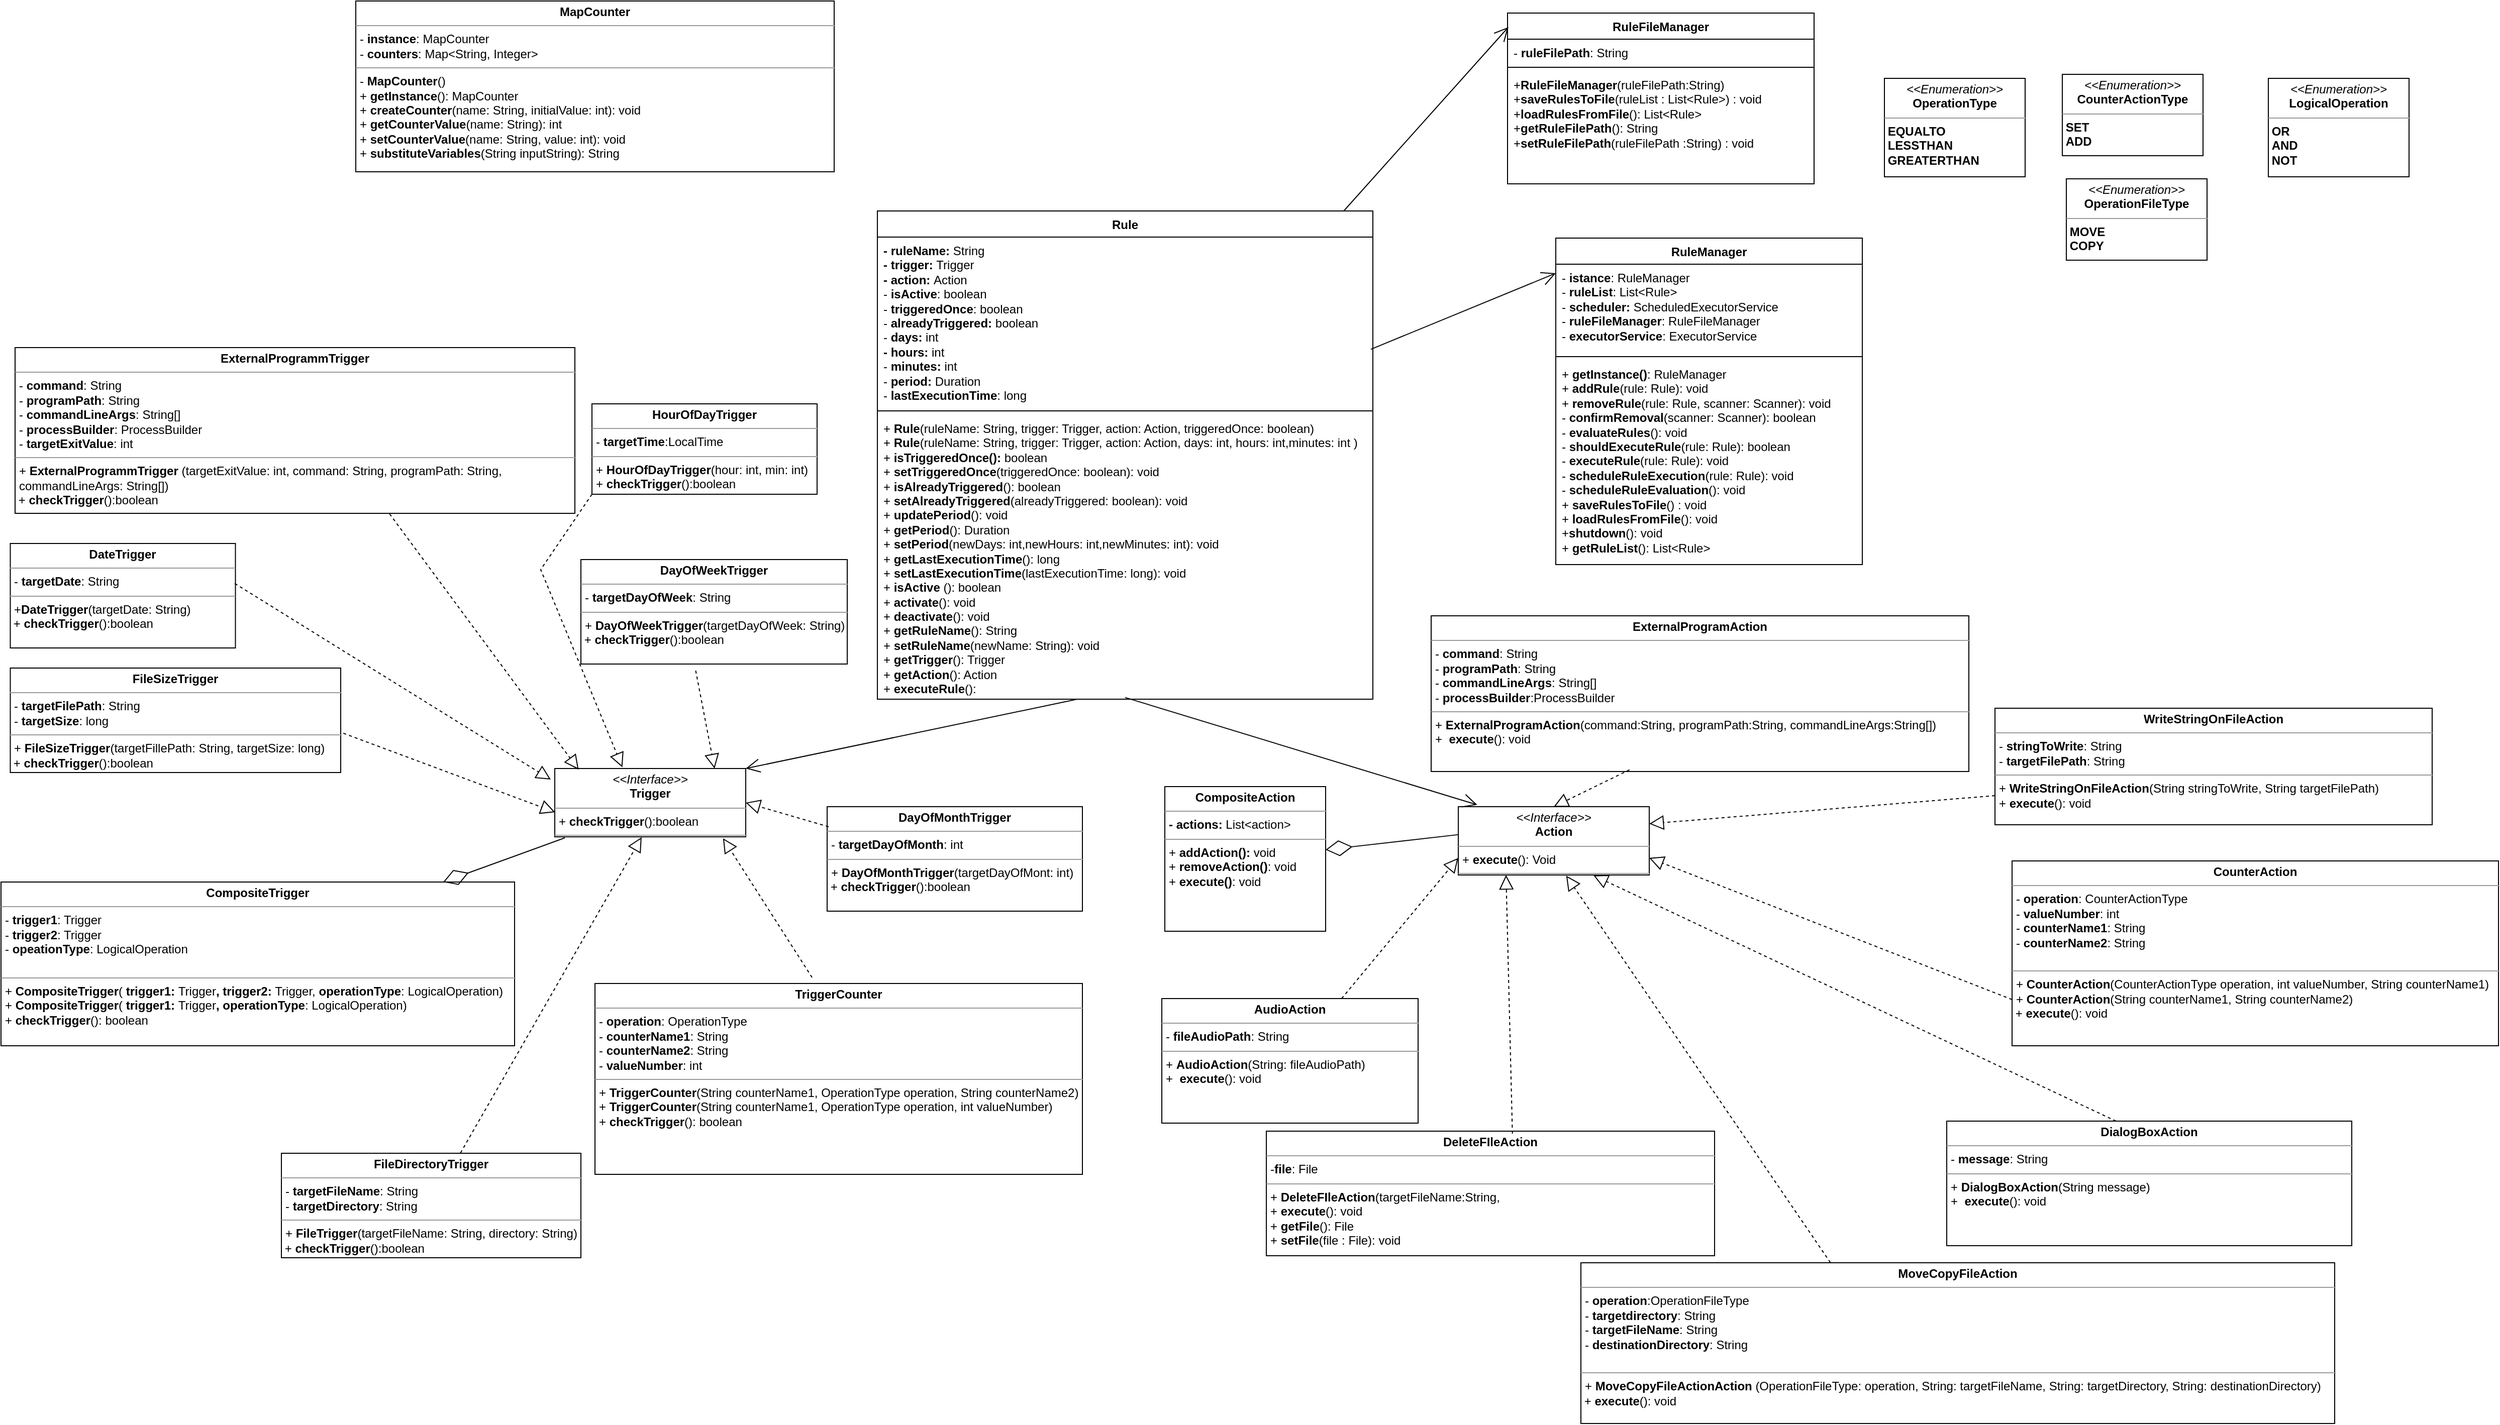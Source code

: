 <mxfile version="22.1.5" type="github">
  <diagram name="Pagina-1" id="6jVV9uchFTwSkhsVn8Fx">
    <mxGraphModel dx="1050" dy="1674" grid="0" gridSize="10" guides="1" tooltips="1" connect="1" arrows="1" fold="1" page="1" pageScale="1" pageWidth="850" pageHeight="1100" math="0" shadow="0">
      <root>
        <mxCell id="0" />
        <mxCell id="1" parent="0" />
        <mxCell id="OS-Ou4QBS4Z1JC2cFNdL-6" value="Rule" style="swimlane;fontStyle=1;align=center;verticalAlign=top;childLayout=stackLayout;horizontal=1;startSize=26;horizontalStack=0;resizeParent=1;resizeParentMax=0;resizeLast=0;collapsible=1;marginBottom=0;whiteSpace=wrap;html=1;labelBackgroundColor=none;" parent="1" vertex="1">
          <mxGeometry x="879" y="-155" width="493" height="486" as="geometry" />
        </mxCell>
        <mxCell id="OS-Ou4QBS4Z1JC2cFNdL-7" value="&lt;div&gt;&lt;b&gt;- ruleName: &lt;/b&gt;String&lt;br&gt;&lt;b&gt;- trigger: &lt;/b&gt;Trigger&lt;/div&gt;&lt;div&gt;&lt;b&gt;- action: &lt;/b&gt;Action&lt;/div&gt;&lt;div&gt;-&amp;nbsp;&lt;b style=&quot;border-color: var(--border-color);&quot;&gt;isActive&lt;/b&gt;: boolean&lt;br&gt;&lt;/div&gt;&lt;div&gt;- &lt;b&gt;triggeredOnce&lt;/b&gt;: boolean&lt;/div&gt;&lt;div&gt;- &lt;b&gt;alreadyTriggered:&lt;/b&gt; boolean&lt;/div&gt;&lt;div&gt;- &lt;b&gt;days: &lt;/b&gt;int&lt;/div&gt;&lt;div&gt;&lt;b&gt;- hours: &lt;/b&gt;int&lt;/div&gt;&lt;div&gt;- &lt;b&gt;minutes:&lt;/b&gt; int&lt;/div&gt;&lt;div&gt;- &lt;b&gt;period:&lt;/b&gt; Duration&lt;/div&gt;&lt;div&gt;-&lt;b&gt;&amp;nbsp;lastExecutionTime&lt;/b&gt;: long&lt;/div&gt;&lt;div&gt;&lt;br&gt;&lt;/div&gt;" style="text;strokeColor=none;fillColor=none;align=left;verticalAlign=top;spacingLeft=4;spacingRight=4;overflow=hidden;rotatable=0;points=[[0,0.5],[1,0.5]];portConstraint=eastwest;whiteSpace=wrap;html=1;labelBackgroundColor=none;" parent="OS-Ou4QBS4Z1JC2cFNdL-6" vertex="1">
          <mxGeometry y="26" width="493" height="169" as="geometry" />
        </mxCell>
        <mxCell id="OS-Ou4QBS4Z1JC2cFNdL-8" value="" style="line;strokeWidth=1;fillColor=none;align=left;verticalAlign=middle;spacingTop=-1;spacingLeft=3;spacingRight=3;rotatable=0;labelPosition=right;points=[];portConstraint=eastwest;strokeColor=inherit;labelBackgroundColor=none;" parent="OS-Ou4QBS4Z1JC2cFNdL-6" vertex="1">
          <mxGeometry y="195" width="493" height="8" as="geometry" />
        </mxCell>
        <mxCell id="OS-Ou4QBS4Z1JC2cFNdL-9" value="&lt;div&gt;+ &lt;b&gt;Rule&lt;/b&gt;(ruleName: String, trigger: Trigger, action: Action, triggeredOnce: boolean)&lt;/div&gt;&lt;div style=&quot;border-color: var(--border-color);&quot;&gt;+&amp;nbsp;&lt;b style=&quot;border-color: var(--border-color);&quot;&gt;Rule&lt;/b&gt;(ruleName: String, trigger: Trigger, action: Action, days: int, hours: int,minutes: int )&lt;/div&gt;&lt;div style=&quot;border-color: var(--border-color);&quot;&gt;+ &lt;b&gt;isTriggeredOnce():&lt;/b&gt; boolean&lt;/div&gt;&lt;div&gt;+ &lt;b&gt;setTriggeredOnce&lt;/b&gt;(triggeredOnce: boolean): void&lt;/div&gt;&lt;div&gt;+ &lt;b&gt;isAlreadyTriggered&lt;/b&gt;(): boolean&lt;/div&gt;&lt;div&gt;+ &lt;b&gt;setAlreadyTriggered&lt;/b&gt;(alreadyTriggered: boolean): void&lt;/div&gt;&lt;div&gt;&lt;div&gt;+ &lt;b&gt;updatePeriod&lt;/b&gt;(): void&amp;nbsp; &amp;nbsp; &amp;nbsp; &amp;nbsp; &amp;nbsp; &amp;nbsp; &amp;nbsp; &amp;nbsp;&amp;nbsp;&lt;/div&gt;&lt;div&gt;+ &lt;b&gt;getPeriod&lt;/b&gt;(): Duration&amp;nbsp; &amp;nbsp; &amp;nbsp; &amp;nbsp; &amp;nbsp; &amp;nbsp; &amp;nbsp; &amp;nbsp;&amp;nbsp;&lt;/div&gt;&lt;div&gt;+ &lt;b&gt;setPeriod&lt;/b&gt;(newDays: int,newHours: int,newMinutes: int): void&lt;/div&gt;&lt;/div&gt;&lt;div&gt;+&amp;nbsp;&lt;b&gt;getLastExecutionTime&lt;/b&gt;(): long&lt;/div&gt;&lt;div&gt;+&amp;nbsp;&lt;b&gt;setLastExecutionTime&lt;/b&gt;(lastExecutionTime: long&lt;span style=&quot;background-color: initial;&quot;&gt;): void&lt;/span&gt;&lt;/div&gt;&lt;div&gt;+ &lt;b&gt;isActive&amp;nbsp;&lt;/b&gt;(): boolean&lt;/div&gt;&lt;div&gt;+&lt;b&gt;&amp;nbsp;activate&lt;/b&gt;(): void&lt;/div&gt;&lt;div&gt;+&lt;b&gt; deactivate&lt;/b&gt;(): void&lt;/div&gt;&lt;div&gt;+&amp;nbsp;&lt;b&gt;getRuleName&lt;/b&gt;(): String&lt;/div&gt;&lt;div&gt;+ &lt;b&gt;setRuleName&lt;/b&gt;(newName: String): void&lt;/div&gt;&lt;div&gt;+&amp;nbsp;&lt;b&gt;getTrigger&lt;/b&gt;(): Trigger&lt;/div&gt;&lt;div&gt;+ &lt;b&gt;getAction&lt;/b&gt;(): Action&lt;/div&gt;&lt;div&gt;+ &lt;b&gt;executeRule&lt;/b&gt;():&lt;/div&gt;" style="text;strokeColor=none;fillColor=none;align=left;verticalAlign=top;spacingLeft=4;spacingRight=4;overflow=hidden;rotatable=0;points=[[0,0.5],[1,0.5]];portConstraint=eastwest;whiteSpace=wrap;html=1;labelBackgroundColor=none;" parent="OS-Ou4QBS4Z1JC2cFNdL-6" vertex="1">
          <mxGeometry y="203" width="493" height="283" as="geometry" />
        </mxCell>
        <mxCell id="OS-Ou4QBS4Z1JC2cFNdL-11" value="RuleManager" style="swimlane;fontStyle=1;align=center;verticalAlign=top;childLayout=stackLayout;horizontal=1;startSize=26;horizontalStack=0;resizeParent=1;resizeParentMax=0;resizeLast=0;collapsible=1;marginBottom=0;whiteSpace=wrap;html=1;" parent="1" vertex="1">
          <mxGeometry x="1554" y="-128" width="305" height="325" as="geometry" />
        </mxCell>
        <mxCell id="OS-Ou4QBS4Z1JC2cFNdL-12" value="- &lt;b&gt;istance&lt;/b&gt;: RuleManager&lt;br&gt;- &lt;b&gt;ruleList&lt;/b&gt;: List&amp;lt;Rule&amp;gt;&lt;br&gt;-&amp;nbsp;&lt;b&gt;scheduler:&lt;/b&gt;&amp;nbsp;ScheduledExecutorService&lt;br&gt;-&amp;nbsp;&lt;b&gt;ruleFileManager&lt;/b&gt;:&amp;nbsp;RuleFileManager&lt;br&gt;- &lt;b&gt;executorService&lt;/b&gt;:&amp;nbsp;ExecutorService" style="text;strokeColor=none;fillColor=none;align=left;verticalAlign=top;spacingLeft=4;spacingRight=4;overflow=hidden;rotatable=0;points=[[0,0.5],[1,0.5]];portConstraint=eastwest;whiteSpace=wrap;html=1;" parent="OS-Ou4QBS4Z1JC2cFNdL-11" vertex="1">
          <mxGeometry y="26" width="305" height="88" as="geometry" />
        </mxCell>
        <mxCell id="OS-Ou4QBS4Z1JC2cFNdL-13" value="" style="line;strokeWidth=1;fillColor=none;align=left;verticalAlign=middle;spacingTop=-1;spacingLeft=3;spacingRight=3;rotatable=0;labelPosition=right;points=[];portConstraint=eastwest;strokeColor=inherit;" parent="OS-Ou4QBS4Z1JC2cFNdL-11" vertex="1">
          <mxGeometry y="114" width="305" height="8" as="geometry" />
        </mxCell>
        <mxCell id="OS-Ou4QBS4Z1JC2cFNdL-14" value="&lt;div&gt;+ &lt;b&gt;getInstance()&lt;/b&gt;: RuleManager&lt;/div&gt;&lt;div&gt;+&lt;b&gt; addRule&lt;/b&gt;(rule: Rule): void&lt;/div&gt;&lt;div&gt;+ &lt;b&gt;removeRule&lt;/b&gt;(rule: Rule, scanner: Scanner): void&lt;/div&gt;&lt;div&gt;-&amp;nbsp;&lt;b&gt;confirmRemoval&lt;/b&gt;(scanner: Scanner): boolean&lt;/div&gt;&lt;div&gt;-&amp;nbsp;&lt;b&gt;evaluateRules&lt;/b&gt;(): void&lt;/div&gt;&lt;div&gt;- &lt;b&gt;shouldExecuteRule&lt;/b&gt;(rule: Rule): boolean&lt;br&gt;&lt;/div&gt;&lt;div&gt;- &lt;b&gt;executeRule&lt;/b&gt;(rule: Rule): void&lt;br&gt;&lt;/div&gt;&lt;div&gt;- &lt;b&gt;scheduleRuleExecution&lt;/b&gt;(rule: Rule): void&lt;br&gt;&lt;/div&gt;&lt;div&gt;-&amp;nbsp;&lt;b&gt;scheduleRuleEvaluation&lt;/b&gt;(): void&lt;/div&gt;&lt;div&gt;+&amp;nbsp;&lt;b&gt;saveRulesToFile&lt;/b&gt;() : void&lt;/div&gt;&lt;div&gt;+&amp;nbsp;&lt;b&gt;loadRulesFromFile&lt;/b&gt;(): void&lt;/div&gt;&lt;div&gt;+&lt;b&gt;shutdown&lt;/b&gt;(): void&lt;/div&gt;&lt;div&gt;+ &lt;b&gt;getRuleList&lt;/b&gt;(): List&amp;lt;Rule&amp;gt;&lt;/div&gt;" style="text;strokeColor=none;fillColor=none;align=left;verticalAlign=top;spacingLeft=4;spacingRight=4;overflow=hidden;rotatable=0;points=[[0,0.5],[1,0.5]];portConstraint=eastwest;whiteSpace=wrap;html=1;" parent="OS-Ou4QBS4Z1JC2cFNdL-11" vertex="1">
          <mxGeometry y="122" width="305" height="203" as="geometry" />
        </mxCell>
        <mxCell id="1EWZOVvbNaI_VQ29JEXc-3" value="&lt;p style=&quot;margin:0px;margin-top:4px;text-align:center;&quot;&gt;&lt;i&gt;&amp;lt;&amp;lt;Interface&amp;gt;&amp;gt;&lt;/i&gt;&lt;br&gt;&lt;b&gt;Trigger&lt;/b&gt;&lt;/p&gt;&lt;hr size=&quot;1&quot;&gt;&lt;p style=&quot;margin:0px;margin-left:4px;&quot;&gt;+ &lt;b&gt;checkTrigger&lt;/b&gt;():boolean&lt;br style=&quot;border-color: var(--border-color);&quot;&gt;&lt;/p&gt;&lt;hr size=&quot;1&quot;&gt;&lt;p style=&quot;margin:0px;margin-left:4px;&quot;&gt;&lt;br&gt;&lt;/p&gt;" style="verticalAlign=top;align=left;overflow=fill;fontSize=12;fontFamily=Helvetica;html=1;whiteSpace=wrap;" parent="1" vertex="1">
          <mxGeometry x="558" y="400" width="190" height="68" as="geometry" />
        </mxCell>
        <mxCell id="1EWZOVvbNaI_VQ29JEXc-9" value="&lt;p style=&quot;margin:0px;margin-top:4px;text-align:center;&quot;&gt;&lt;b&gt;HourOfDayTrigger&lt;/b&gt;&lt;/p&gt;&lt;hr size=&quot;1&quot;&gt;&lt;p style=&quot;margin:0px;margin-left:4px;&quot;&gt;- &lt;b&gt;targetTime&lt;/b&gt;:LocalTime&lt;/p&gt;&lt;hr size=&quot;1&quot;&gt;&lt;p style=&quot;margin:0px;margin-left:4px;&quot;&gt;+&amp;nbsp;&lt;b&gt;HourOfDayTrigger&lt;/b&gt;(hour: int, min: int)&lt;br&gt;+ &lt;b&gt;checkTrigger&lt;/b&gt;():boolean&lt;br&gt;&lt;/p&gt;" style="verticalAlign=top;align=left;overflow=fill;fontSize=12;fontFamily=Helvetica;html=1;whiteSpace=wrap;" parent="1" vertex="1">
          <mxGeometry x="595" y="37" width="224" height="90" as="geometry" />
        </mxCell>
        <mxCell id="1EWZOVvbNaI_VQ29JEXc-11" value="&lt;p style=&quot;margin:0px;margin-top:4px;text-align:center;&quot;&gt;&lt;b&gt;DayOfWeekTrigger&lt;/b&gt;&lt;/p&gt;&lt;hr size=&quot;1&quot;&gt;&lt;p style=&quot;margin:0px;margin-left:4px;&quot;&gt;- &lt;b&gt;targetDayOfWeek&lt;/b&gt;: String&lt;/p&gt;&lt;hr size=&quot;1&quot;&gt;&lt;p style=&quot;margin:0px;margin-left:4px;&quot;&gt;+&amp;nbsp;&lt;b style=&quot;border-color: var(--border-color); text-align: center;&quot;&gt;DayOfWeekTrigger&lt;/b&gt;&lt;span style=&quot;background-color: initial;&quot;&gt;(targetDayOfWeek: String)&lt;/span&gt;&lt;/p&gt;&lt;div&gt;&amp;nbsp;+ &lt;b&gt;checkTrigger&lt;/b&gt;():boolean&lt;br&gt;&lt;/div&gt;" style="verticalAlign=top;align=left;overflow=fill;fontSize=12;fontFamily=Helvetica;html=1;whiteSpace=wrap;" parent="1" vertex="1">
          <mxGeometry x="584" y="192" width="265" height="104" as="geometry" />
        </mxCell>
        <mxCell id="1EWZOVvbNaI_VQ29JEXc-13" value="&lt;p style=&quot;margin:0px;margin-top:4px;text-align:center;&quot;&gt;&lt;b&gt;DayOfMonthTrigger&lt;/b&gt;&lt;/p&gt;&lt;hr size=&quot;1&quot;&gt;&lt;p style=&quot;margin:0px;margin-left:4px;&quot;&gt;- &lt;b&gt;targetDayOfMonth&lt;/b&gt;: int&lt;/p&gt;&lt;hr size=&quot;1&quot;&gt;&lt;p style=&quot;margin:0px;margin-left:4px;&quot;&gt;+&amp;nbsp;&lt;b style=&quot;border-color: var(--border-color); text-align: center;&quot;&gt;DayOfMonthTrigger&lt;/b&gt;&lt;span style=&quot;background-color: initial;&quot;&gt;(targetDayOfMont: int)&lt;/span&gt;&lt;/p&gt;&lt;div&gt;&amp;nbsp;+ &lt;b&gt;checkTrigger&lt;/b&gt;():boolean&lt;br&gt;&lt;/div&gt;" style="verticalAlign=top;align=left;overflow=fill;fontSize=12;fontFamily=Helvetica;html=1;whiteSpace=wrap;" parent="1" vertex="1">
          <mxGeometry x="829" y="438" width="254" height="104" as="geometry" />
        </mxCell>
        <mxCell id="1EWZOVvbNaI_VQ29JEXc-14" value="&lt;p style=&quot;margin:0px;margin-top:4px;text-align:center;&quot;&gt;&lt;b&gt;DateTrigger&lt;/b&gt;&lt;/p&gt;&lt;hr size=&quot;1&quot;&gt;&lt;p style=&quot;margin:0px;margin-left:4px;&quot;&gt;- &lt;b&gt;targetDate&lt;/b&gt;: String&lt;/p&gt;&lt;hr size=&quot;1&quot;&gt;&lt;p style=&quot;margin:0px;margin-left:4px;&quot;&gt;+&lt;b style=&quot;border-color: var(--border-color); text-align: center;&quot;&gt;DateTrigger&lt;/b&gt;&lt;span style=&quot;background-color: initial;&quot;&gt;(targetDate: String)&lt;/span&gt;&lt;/p&gt;&lt;div&gt;&amp;nbsp;+ &lt;b&gt;checkTrigger&lt;/b&gt;():boolean&lt;br&gt;&lt;/div&gt;" style="verticalAlign=top;align=left;overflow=fill;fontSize=12;fontFamily=Helvetica;html=1;whiteSpace=wrap;" parent="1" vertex="1">
          <mxGeometry x="16.25" y="176" width="224" height="104" as="geometry" />
        </mxCell>
        <mxCell id="1EWZOVvbNaI_VQ29JEXc-16" value="&lt;p style=&quot;margin:0px;margin-top:4px;text-align:center;&quot;&gt;&lt;b&gt;FileDirectoryTrigger&lt;/b&gt;&lt;/p&gt;&lt;hr size=&quot;1&quot;&gt;&lt;p style=&quot;margin:0px;margin-left:4px;&quot;&gt;- &lt;b&gt;targetFileName&lt;/b&gt;: String&lt;/p&gt;&lt;p style=&quot;margin:0px;margin-left:4px;&quot;&gt;- &lt;b&gt;targetDirectory&lt;/b&gt;: String&lt;/p&gt;&lt;hr size=&quot;1&quot;&gt;&lt;p style=&quot;margin:0px;margin-left:4px;&quot;&gt;+&amp;nbsp;&lt;b style=&quot;border-color: var(--border-color); text-align: center;&quot;&gt;FileTrigger&lt;/b&gt;&lt;span style=&quot;background-color: initial;&quot;&gt;(targetFileName: String, directory: String)&lt;/span&gt;&lt;/p&gt;&lt;div&gt;&amp;nbsp;+&amp;nbsp;&lt;b&gt;checkTrigger&lt;/b&gt;():boolean&lt;br&gt;&lt;/div&gt;" style="verticalAlign=top;align=left;overflow=fill;fontSize=12;fontFamily=Helvetica;html=1;whiteSpace=wrap;" parent="1" vertex="1">
          <mxGeometry x="286" y="783" width="298" height="104" as="geometry" />
        </mxCell>
        <mxCell id="1EWZOVvbNaI_VQ29JEXc-17" value="&lt;p style=&quot;margin:0px;margin-top:4px;text-align:center;&quot;&gt;&lt;b&gt;FileSizeTrigger&lt;/b&gt;&lt;/p&gt;&lt;hr size=&quot;1&quot;&gt;&lt;p style=&quot;margin:0px;margin-left:4px;&quot;&gt;-&amp;nbsp;&lt;b&gt;targetFilePath&lt;/b&gt;: String&lt;/p&gt;&lt;p style=&quot;margin:0px;margin-left:4px;&quot;&gt;-&amp;nbsp;&lt;b&gt;targetSize&lt;/b&gt;: long&lt;/p&gt;&lt;hr size=&quot;1&quot;&gt;&lt;p style=&quot;margin:0px;margin-left:4px;&quot;&gt;+&amp;nbsp;&lt;b style=&quot;border-color: var(--border-color); text-align: center;&quot;&gt;FileSizeTrigger&lt;/b&gt;&lt;span style=&quot;background-color: initial;&quot;&gt;(targetFillePath: String, targetSize: long)&lt;/span&gt;&lt;/p&gt;&lt;div&gt;&amp;nbsp;+ &lt;b&gt;checkTrigger&lt;/b&gt;():boolean&lt;br&gt;&lt;/div&gt;" style="verticalAlign=top;align=left;overflow=fill;fontSize=12;fontFamily=Helvetica;html=1;whiteSpace=wrap;" parent="1" vertex="1">
          <mxGeometry x="16.25" y="300" width="328.75" height="104" as="geometry" />
        </mxCell>
        <mxCell id="1EWZOVvbNaI_VQ29JEXc-18" value="&lt;p style=&quot;margin:0px;margin-top:4px;text-align:center;&quot;&gt;&lt;b&gt;ExternalProgrammTrigger&lt;/b&gt;&lt;/p&gt;&lt;hr size=&quot;1&quot;&gt;&lt;p style=&quot;margin:0px;margin-left:4px;&quot;&gt;- &lt;b&gt;command&lt;/b&gt;: String&lt;/p&gt;&lt;p style=&quot;margin:0px;margin-left:4px;&quot;&gt;- &lt;b&gt;programPath&lt;/b&gt;: String&lt;/p&gt;&lt;p style=&quot;margin:0px;margin-left:4px;&quot;&gt;- &lt;b&gt;commandLineArgs&lt;/b&gt;: String[]&lt;/p&gt;&lt;p style=&quot;margin:0px;margin-left:4px;&quot;&gt;- &lt;b&gt;processBuilder&lt;/b&gt;: ProcessBuilder&lt;/p&gt;&lt;p style=&quot;margin:0px;margin-left:4px;&quot;&gt;- &lt;b&gt;targetExitValue&lt;/b&gt;: int&lt;/p&gt;&lt;hr size=&quot;1&quot;&gt;&lt;p style=&quot;margin:0px;margin-left:4px;&quot;&gt;+&amp;nbsp;&lt;b style=&quot;border-color: var(--border-color); text-align: center;&quot;&gt;ExternalProgrammTrigger&amp;nbsp;&lt;/b&gt;&lt;span style=&quot;background-color: initial;&quot;&gt;(targetExitValue: int, command: String, programPath: String, commandLineArgs: String[])&lt;/span&gt;&lt;/p&gt;&lt;div&gt;&amp;nbsp;+ &lt;b&gt;checkTrigger&lt;/b&gt;():boolean&lt;br&gt;&lt;/div&gt;" style="verticalAlign=top;align=left;overflow=fill;fontSize=12;fontFamily=Helvetica;html=1;whiteSpace=wrap;" parent="1" vertex="1">
          <mxGeometry x="21" y="-19" width="557" height="165" as="geometry" />
        </mxCell>
        <mxCell id="1EWZOVvbNaI_VQ29JEXc-19" value="&lt;p style=&quot;margin:0px;margin-top:4px;text-align:center;&quot;&gt;&lt;i&gt;&amp;lt;&amp;lt;Interface&amp;gt;&amp;gt;&lt;/i&gt;&lt;br&gt;&lt;b&gt;Action&lt;/b&gt;&lt;/p&gt;&lt;hr size=&quot;1&quot;&gt;&lt;p style=&quot;margin:0px;margin-left:4px;&quot;&gt;+ &lt;b&gt;execute&lt;/b&gt;(): Void&lt;br&gt;&lt;/p&gt;&lt;hr size=&quot;1&quot;&gt;&lt;p style=&quot;margin:0px;margin-left:4px;&quot;&gt;&lt;br&gt;&lt;/p&gt;" style="verticalAlign=top;align=left;overflow=fill;fontSize=12;fontFamily=Helvetica;html=1;whiteSpace=wrap;" parent="1" vertex="1">
          <mxGeometry x="1457" y="438" width="190" height="68" as="geometry" />
        </mxCell>
        <mxCell id="1EWZOVvbNaI_VQ29JEXc-21" value="&lt;p style=&quot;margin:0px;margin-top:4px;text-align:center;&quot;&gt;&lt;b&gt;AudioAction&lt;/b&gt;&lt;/p&gt;&lt;hr size=&quot;1&quot;&gt;&lt;p style=&quot;margin:0px;margin-left:4px;&quot;&gt;- &lt;b&gt;fileAudioPath&lt;/b&gt;: String&lt;/p&gt;&lt;hr size=&quot;1&quot;&gt;&lt;p style=&quot;margin:0px;margin-left:4px;&quot;&gt;+ &lt;b&gt;AudioAction&lt;/b&gt;(String: fileAudioPath)&lt;br&gt;+&amp;nbsp; &lt;b&gt;execute&lt;/b&gt;(): void&lt;br&gt;&lt;/p&gt;" style="verticalAlign=top;align=left;overflow=fill;fontSize=12;fontFamily=Helvetica;html=1;whiteSpace=wrap;" parent="1" vertex="1">
          <mxGeometry x="1162" y="629" width="255" height="124" as="geometry" />
        </mxCell>
        <mxCell id="1EWZOVvbNaI_VQ29JEXc-22" value="&lt;p style=&quot;margin:0px;margin-top:4px;text-align:center;&quot;&gt;&lt;b&gt;DialogBoxAction&lt;/b&gt;&lt;/p&gt;&lt;hr size=&quot;1&quot;&gt;&lt;p style=&quot;margin:0px;margin-left:4px;&quot;&gt;- &lt;b&gt;message&lt;/b&gt;: String&lt;/p&gt;&lt;hr size=&quot;1&quot;&gt;&lt;p style=&quot;margin:0px;margin-left:4px;&quot;&gt;+&amp;nbsp;&lt;b&gt;DialogBoxAction&lt;/b&gt;(String message)&lt;/p&gt;&lt;p style=&quot;margin:0px;margin-left:4px;&quot;&gt;+&amp;nbsp;&amp;nbsp;&lt;b&gt;execute&lt;/b&gt;(): void&lt;br&gt;&lt;/p&gt;" style="verticalAlign=top;align=left;overflow=fill;fontSize=12;fontFamily=Helvetica;html=1;whiteSpace=wrap;" parent="1" vertex="1">
          <mxGeometry x="1943" y="751" width="403" height="124" as="geometry" />
        </mxCell>
        <mxCell id="1EWZOVvbNaI_VQ29JEXc-25" value="&lt;p style=&quot;margin:0px;margin-top:4px;text-align:center;&quot;&gt;&lt;b&gt;ExternalProgramAction&lt;/b&gt;&lt;/p&gt;&lt;hr size=&quot;1&quot;&gt;&lt;p style=&quot;margin:0px;margin-left:4px;&quot;&gt;- &lt;b&gt;command&lt;/b&gt;: String&lt;/p&gt;&lt;p style=&quot;margin:0px;margin-left:4px;&quot;&gt;- &lt;b&gt;programPath&lt;/b&gt;: String&lt;/p&gt;&lt;p style=&quot;margin:0px;margin-left:4px;&quot;&gt;- &lt;b&gt;commandLineArgs&lt;/b&gt;: String[]&lt;/p&gt;&lt;p style=&quot;margin:0px;margin-left:4px;&quot;&gt;-&amp;nbsp;&lt;b&gt;processBuilder&lt;/b&gt;:ProcessBuilder&lt;/p&gt;&lt;hr size=&quot;1&quot;&gt;&lt;p style=&quot;margin:0px;margin-left:4px;&quot;&gt;+ &lt;b&gt;ExternalProgramAction&lt;/b&gt;(command:String, programPath:String, commandLineArgs:String[])&lt;br&gt;+&amp;nbsp; &lt;b&gt;execute&lt;/b&gt;(): void&lt;br&gt;&lt;/p&gt;" style="verticalAlign=top;align=left;overflow=fill;fontSize=12;fontFamily=Helvetica;html=1;whiteSpace=wrap;" parent="1" vertex="1">
          <mxGeometry x="1430" y="248" width="535" height="155" as="geometry" />
        </mxCell>
        <mxCell id="1EWZOVvbNaI_VQ29JEXc-27" value="&lt;p style=&quot;margin:0px;margin-top:4px;text-align:center;&quot;&gt;&lt;b&gt;WriteStringOnFileAction&lt;/b&gt;&lt;/p&gt;&lt;hr size=&quot;1&quot;&gt;&lt;p style=&quot;margin:0px;margin-left:4px;&quot;&gt;- &lt;b&gt;stringToWrite&lt;/b&gt;: String&lt;/p&gt;&lt;p style=&quot;margin:0px;margin-left:4px;&quot;&gt;- &lt;b&gt;targetFilePath&lt;/b&gt;: String&lt;/p&gt;&lt;hr size=&quot;1&quot;&gt;&lt;p style=&quot;margin:0px;margin-left:4px;&quot;&gt;+&amp;nbsp;&lt;b style=&quot;text-align: center; background-color: initial;&quot;&gt;WriteStringOnFileAction&lt;/b&gt;&lt;span style=&quot;text-align: center; background-color: initial;&quot;&gt;(String stringToWrite, String targetFilePath)&lt;/span&gt;&lt;/p&gt;&lt;p style=&quot;margin:0px;margin-left:4px;&quot;&gt;+ &lt;b&gt;execute&lt;/b&gt;(): void&lt;br&gt;&lt;/p&gt;" style="verticalAlign=top;align=left;overflow=fill;fontSize=12;fontFamily=Helvetica;html=1;whiteSpace=wrap;" parent="1" vertex="1">
          <mxGeometry x="1991" y="340" width="435" height="116" as="geometry" />
        </mxCell>
        <mxCell id="1EWZOVvbNaI_VQ29JEXc-28" value="&lt;p style=&quot;margin:0px;margin-top:4px;text-align:center;&quot;&gt;&lt;b&gt;DeleteFIleAction&lt;/b&gt;&lt;/p&gt;&lt;hr size=&quot;1&quot;&gt;&lt;p style=&quot;margin:0px;margin-left:4px;&quot;&gt;-&lt;b&gt;file&lt;/b&gt;: File&lt;br&gt;&lt;/p&gt;&lt;hr size=&quot;1&quot;&gt;&lt;p style=&quot;margin:0px;margin-left:4px;&quot;&gt;+&amp;nbsp;&lt;b style=&quot;border-color: var(--border-color); text-align: center;&quot;&gt;DeleteFIleAction&lt;/b&gt;(targetFileName:String,&amp;nbsp;&lt;/p&gt;&lt;p style=&quot;margin:0px;margin-left:4px;&quot;&gt;+ &lt;b&gt;execute&lt;/b&gt;(): void&lt;br&gt;&lt;/p&gt;&lt;p style=&quot;margin:0px;margin-left:4px;&quot;&gt;+ &lt;b&gt;getFile&lt;/b&gt;(): File&lt;/p&gt;&lt;p style=&quot;margin:0px;margin-left:4px;&quot;&gt;+ &lt;b&gt;setFile&lt;/b&gt;(file : File): void&lt;/p&gt;" style="verticalAlign=top;align=left;overflow=fill;fontSize=12;fontFamily=Helvetica;html=1;whiteSpace=wrap;" parent="1" vertex="1">
          <mxGeometry x="1266" y="761" width="446" height="124" as="geometry" />
        </mxCell>
        <mxCell id="1EWZOVvbNaI_VQ29JEXc-29" value="&lt;p style=&quot;margin:0px;margin-top:4px;text-align:center;&quot;&gt;&lt;b&gt;MoveCopyFileAction&lt;/b&gt;&lt;/p&gt;&lt;hr size=&quot;1&quot;&gt;&lt;p style=&quot;margin:0px;margin-left:4px;&quot;&gt;- &lt;b&gt;operation&lt;/b&gt;:OperationFileType&lt;br&gt;- &lt;b&gt;targetdirectory&lt;/b&gt;: String&lt;/p&gt;&lt;p style=&quot;margin:0px;margin-left:4px;&quot;&gt;- &lt;b&gt;targetFileName&lt;/b&gt;: String&lt;br&gt;&lt;/p&gt;&lt;p style=&quot;margin:0px;margin-left:4px;&quot;&gt;- &lt;b&gt;destinationDirectory&lt;/b&gt;: String&lt;/p&gt;&lt;p style=&quot;margin:0px;margin-left:4px;&quot;&gt;&lt;br&gt;&lt;/p&gt;&lt;hr size=&quot;1&quot;&gt;&lt;p style=&quot;margin:0px;margin-left:4px;&quot;&gt;+&amp;nbsp;&lt;b style=&quot;border-color: var(--border-color); text-align: center;&quot;&gt;MoveCopyFileActionAction&amp;nbsp;&lt;/b&gt;&lt;span style=&quot;background-color: initial;&quot;&gt;(OperationFileType: operation, String: targetFileName, String: targetDirectory, String: destinationDirectory)&lt;/span&gt;&lt;/p&gt;&lt;div&gt;&amp;nbsp;+ &lt;b&gt;execute&lt;/b&gt;(): void&lt;br&gt;&lt;/div&gt;" style="verticalAlign=top;align=left;overflow=fill;fontSize=12;fontFamily=Helvetica;html=1;whiteSpace=wrap;" parent="1" vertex="1">
          <mxGeometry x="1579" y="892" width="750" height="160" as="geometry" />
        </mxCell>
        <mxCell id="XiT6eA-BP94YaVYVDS5J-1" value="&lt;p style=&quot;margin:0px;margin-top:4px;text-align:center;&quot;&gt;&lt;b&gt;MapCounter&lt;/b&gt;&lt;/p&gt;&lt;hr size=&quot;1&quot;&gt;&lt;p style=&quot;margin:0px;margin-left:4px;&quot;&gt;- &lt;b&gt;instance&lt;/b&gt;: MapCounter&lt;br&gt;-&amp;nbsp;&lt;b&gt;counters&lt;/b&gt;: Map&amp;lt;String, Integer&amp;gt;&lt;br&gt;&lt;/p&gt;&lt;hr size=&quot;1&quot;&gt;&lt;p style=&quot;margin:0px;margin-left:4px;&quot;&gt;-&amp;nbsp;&lt;b&gt;MapCounter&lt;/b&gt;()&lt;br&gt;&lt;/p&gt;&lt;p style=&quot;margin:0px;margin-left:4px;&quot;&gt;+&amp;nbsp;&lt;b style=&quot;border-color: var(--border-color);&quot;&gt;getInstance&lt;/b&gt;(): MapCounter&lt;br&gt;&lt;/p&gt;&lt;p style=&quot;margin:0px;margin-left:4px;&quot;&gt;+ &lt;b&gt;createCounter&lt;/b&gt;(name: String, initialValue: int): void&lt;/p&gt;&lt;p style=&quot;margin:0px;margin-left:4px;&quot;&gt;+ &lt;b&gt;getCounterValue&lt;/b&gt;(name: String): int&lt;/p&gt;&lt;p style=&quot;margin:0px;margin-left:4px;&quot;&gt;+&amp;nbsp;&lt;b&gt;setCounterValue&lt;/b&gt;(name: String, value: int): void&lt;/p&gt;&lt;p style=&quot;margin:0px;margin-left:4px;&quot;&gt;&lt;span style=&quot;background-color: initial;&quot;&gt;+&amp;nbsp;&lt;/span&gt;&lt;b style=&quot;background-color: initial; border-color: var(--border-color);&quot;&gt;substituteVariables&lt;/b&gt;&lt;span style=&quot;background-color: initial;&quot;&gt;(String inputString): String&lt;/span&gt;&lt;br&gt;&lt;/p&gt;&lt;p style=&quot;margin:0px;margin-left:4px;&quot;&gt;&lt;br&gt;&lt;/p&gt;&lt;p style=&quot;margin:0px;margin-left:4px;&quot;&gt;&lt;br&gt;&lt;/p&gt;&lt;p style=&quot;margin:0px;margin-left:4px;&quot;&gt;&amp;nbsp;&lt;br&gt;&lt;br&gt;&lt;/p&gt;" style="verticalAlign=top;align=left;overflow=fill;fontSize=12;fontFamily=Helvetica;html=1;whiteSpace=wrap;" parent="1" vertex="1">
          <mxGeometry x="360" y="-364" width="476" height="170" as="geometry" />
        </mxCell>
        <mxCell id="XiT6eA-BP94YaVYVDS5J-2" value="&lt;p style=&quot;margin:0px;margin-top:4px;text-align:center;&quot;&gt;&lt;b&gt;TriggerCounter&lt;/b&gt;&lt;/p&gt;&lt;hr size=&quot;1&quot;&gt;&lt;p style=&quot;margin:0px;margin-left:4px;&quot;&gt;- &lt;b&gt;operation&lt;/b&gt;: OperationType&lt;br&gt;&lt;span style=&quot;background-color: initial;&quot;&gt;- &lt;b&gt;counterName1&lt;/b&gt;: String&lt;/span&gt;&lt;/p&gt;&lt;p style=&quot;margin:0px;margin-left:4px;&quot;&gt;- &lt;b&gt;counterName2&lt;/b&gt;: String&lt;/p&gt;&lt;p style=&quot;margin:0px;margin-left:4px;&quot;&gt;- &lt;b&gt;valueNumber&lt;/b&gt;: int&lt;/p&gt;&lt;hr size=&quot;1&quot;&gt;&lt;p style=&quot;margin:0px;margin-left:4px;&quot;&gt;+ &lt;b&gt;TriggerCounter&lt;/b&gt;(String counterName1, OperationType operation, String counterName2)&lt;/p&gt;&lt;p style=&quot;margin:0px;margin-left:4px;&quot;&gt;+ &lt;b&gt;TriggerCounter&lt;/b&gt;(String counterName1, OperationType operation, int valueNumber)&lt;/p&gt;&lt;p style=&quot;margin:0px;margin-left:4px;&quot;&gt;+ &lt;b&gt;checkTrigger&lt;/b&gt;(): boolean&lt;/p&gt;" style="verticalAlign=top;align=left;overflow=fill;fontSize=12;fontFamily=Helvetica;html=1;whiteSpace=wrap;" parent="1" vertex="1">
          <mxGeometry x="598" y="614" width="485" height="190" as="geometry" />
        </mxCell>
        <mxCell id="XiT6eA-BP94YaVYVDS5J-4" value="&lt;p style=&quot;margin:0px;margin-top:4px;text-align:center;&quot;&gt;&lt;i&gt;&amp;lt;&amp;lt;Enumeration&amp;gt;&amp;gt;&lt;/i&gt;&lt;br&gt;&lt;b&gt;OperationType&lt;/b&gt;&lt;/p&gt;&lt;hr size=&quot;1&quot;&gt;&lt;div style=&quot;height:2px;&quot;&gt;&lt;b&gt;&amp;nbsp;EQUALTO&lt;br&gt;&amp;nbsp;LESSTHAN&lt;br&gt;&amp;nbsp;GREATERTHAN&lt;/b&gt;&lt;/div&gt;" style="verticalAlign=top;align=left;overflow=fill;fontSize=12;fontFamily=Helvetica;html=1;whiteSpace=wrap;" parent="1" vertex="1">
          <mxGeometry x="1881" y="-287" width="140" height="98" as="geometry" />
        </mxCell>
        <mxCell id="XiT6eA-BP94YaVYVDS5J-5" value="&lt;p style=&quot;margin:0px;margin-top:4px;text-align:center;&quot;&gt;&lt;i&gt;&amp;lt;&amp;lt;Enumeration&amp;gt;&amp;gt;&lt;/i&gt;&lt;br&gt;&lt;b&gt;OperationFileType&lt;/b&gt;&lt;/p&gt;&lt;hr size=&quot;1&quot;&gt;&lt;div style=&quot;height:2px;&quot;&gt;&lt;b&gt;&amp;nbsp;MOVE&lt;br&gt;&amp;nbsp;COPY&lt;br&gt;&lt;br&gt;&lt;/b&gt;&lt;/div&gt;" style="verticalAlign=top;align=left;overflow=fill;fontSize=12;fontFamily=Helvetica;html=1;whiteSpace=wrap;" parent="1" vertex="1">
          <mxGeometry x="2062" y="-187" width="140" height="81" as="geometry" />
        </mxCell>
        <mxCell id="XiT6eA-BP94YaVYVDS5J-7" value="&lt;p style=&quot;margin:0px;margin-top:4px;text-align:center;&quot;&gt;&lt;b&gt;CounterAction&lt;/b&gt;&lt;/p&gt;&lt;hr size=&quot;1&quot;&gt;&lt;p style=&quot;margin:0px;margin-left:4px;&quot;&gt;- &lt;b&gt;operation&lt;/b&gt;: CounterActionType&lt;/p&gt;&lt;p style=&quot;margin:0px;margin-left:4px;&quot;&gt;- &lt;b&gt;valueNumber&lt;/b&gt;: int&lt;/p&gt;&lt;p style=&quot;margin:0px;margin-left:4px;&quot;&gt;- &lt;b&gt;counterName1&lt;/b&gt;: String&lt;/p&gt;&lt;p style=&quot;margin:0px;margin-left:4px;&quot;&gt;- &lt;b&gt;counterName2&lt;/b&gt;: String&lt;/p&gt;&lt;p style=&quot;border-color: var(--border-color); margin: 0px 0px 0px 4px;&quot;&gt;&lt;br style=&quot;border-color: var(--border-color);&quot;&gt;&lt;/p&gt;&lt;hr size=&quot;1&quot;&gt;&lt;p style=&quot;margin:0px;margin-left:4px;&quot;&gt;+ &lt;b&gt;CounterAction&lt;/b&gt;(CounterActionType operation, int valueNumber, String counterName1)&lt;/p&gt;&lt;p style=&quot;margin:0px;margin-left:4px;&quot;&gt;+ &lt;b&gt;CounterAction&lt;/b&gt;(String counterName1, String counterName2)&lt;/p&gt;&lt;div&gt;&amp;nbsp;+ &lt;b&gt;execute&lt;/b&gt;(): void&lt;br&gt;&lt;/div&gt;" style="verticalAlign=top;align=left;overflow=fill;fontSize=12;fontFamily=Helvetica;html=1;whiteSpace=wrap;" parent="1" vertex="1">
          <mxGeometry x="2008" y="492" width="484" height="184" as="geometry" />
        </mxCell>
        <mxCell id="XiT6eA-BP94YaVYVDS5J-9" value="&lt;p style=&quot;margin:0px;margin-top:4px;text-align:center;&quot;&gt;&lt;i&gt;&amp;lt;&amp;lt;Enumeration&amp;gt;&amp;gt;&lt;/i&gt;&lt;br&gt;&lt;b&gt;CounterActionType&lt;/b&gt;&lt;/p&gt;&lt;hr size=&quot;1&quot;&gt;&lt;div style=&quot;height:2px;&quot;&gt;&lt;b&gt;&amp;nbsp;SET&lt;br&gt;&amp;nbsp;ADD&lt;br&gt;&lt;br&gt;&lt;/b&gt;&lt;/div&gt;" style="verticalAlign=top;align=left;overflow=fill;fontSize=12;fontFamily=Helvetica;html=1;whiteSpace=wrap;" parent="1" vertex="1">
          <mxGeometry x="2058" y="-291" width="140" height="81" as="geometry" />
        </mxCell>
        <mxCell id="qFEmB10UOR8r2m2RjTvE-20" value="" style="endArrow=open;endFill=1;endSize=12;html=1;rounded=0;entryX=0;entryY=0.102;entryDx=0;entryDy=0;entryPerimeter=0;exitX=0.996;exitY=0.661;exitDx=0;exitDy=0;exitPerimeter=0;" parent="1" source="OS-Ou4QBS4Z1JC2cFNdL-7" target="OS-Ou4QBS4Z1JC2cFNdL-12" edge="1">
          <mxGeometry width="160" relative="1" as="geometry">
            <mxPoint x="1343" y="-71" as="sourcePoint" />
            <mxPoint x="1397" y="-69" as="targetPoint" />
          </mxGeometry>
        </mxCell>
        <mxCell id="qFEmB10UOR8r2m2RjTvE-23" value="" style="endArrow=open;endFill=1;endSize=12;html=1;rounded=0;entryX=1;entryY=0;entryDx=0;entryDy=0;exitX=0.401;exitY=1.001;exitDx=0;exitDy=0;exitPerimeter=0;" parent="1" source="OS-Ou4QBS4Z1JC2cFNdL-9" target="1EWZOVvbNaI_VQ29JEXc-3" edge="1">
          <mxGeometry width="160" relative="1" as="geometry">
            <mxPoint x="1073" y="295" as="sourcePoint" />
            <mxPoint x="1177" y="294" as="targetPoint" />
          </mxGeometry>
        </mxCell>
        <mxCell id="qFEmB10UOR8r2m2RjTvE-27" value="" style="endArrow=block;dashed=1;endFill=0;endSize=12;html=1;rounded=0;entryX=0.881;entryY=1.021;entryDx=0;entryDy=0;entryPerimeter=0;" parent="1" target="1EWZOVvbNaI_VQ29JEXc-3" edge="1">
          <mxGeometry width="160" relative="1" as="geometry">
            <mxPoint x="814" y="608" as="sourcePoint" />
            <mxPoint x="912" y="478" as="targetPoint" />
          </mxGeometry>
        </mxCell>
        <mxCell id="qFEmB10UOR8r2m2RjTvE-28" value="" style="endArrow=block;dashed=1;endFill=0;endSize=12;html=1;rounded=0;entryX=1;entryY=0.5;entryDx=0;entryDy=0;exitX=0.006;exitY=0.192;exitDx=0;exitDy=0;exitPerimeter=0;" parent="1" source="1EWZOVvbNaI_VQ29JEXc-13" target="1EWZOVvbNaI_VQ29JEXc-3" edge="1">
          <mxGeometry width="160" relative="1" as="geometry">
            <mxPoint x="863" y="476" as="sourcePoint" />
            <mxPoint x="758" y="484" as="targetPoint" />
          </mxGeometry>
        </mxCell>
        <mxCell id="qFEmB10UOR8r2m2RjTvE-29" value="" style="endArrow=block;dashed=1;endFill=0;endSize=12;html=1;rounded=0;entryX=0.455;entryY=1.005;entryDx=0;entryDy=0;entryPerimeter=0;exitX=0.598;exitY=-0.003;exitDx=0;exitDy=0;exitPerimeter=0;" parent="1" source="1EWZOVvbNaI_VQ29JEXc-16" target="1EWZOVvbNaI_VQ29JEXc-3" edge="1">
          <mxGeometry width="160" relative="1" as="geometry">
            <mxPoint x="385" y="603" as="sourcePoint" />
            <mxPoint x="545" y="603" as="targetPoint" />
          </mxGeometry>
        </mxCell>
        <mxCell id="qFEmB10UOR8r2m2RjTvE-31" value="" style="endArrow=block;dashed=1;endFill=0;endSize=12;html=1;rounded=0;entryX=0.002;entryY=0.64;entryDx=0;entryDy=0;entryPerimeter=0;exitX=1.008;exitY=0.624;exitDx=0;exitDy=0;exitPerimeter=0;" parent="1" source="1EWZOVvbNaI_VQ29JEXc-17" target="1EWZOVvbNaI_VQ29JEXc-3" edge="1">
          <mxGeometry width="160" relative="1" as="geometry">
            <mxPoint x="257" y="393" as="sourcePoint" />
            <mxPoint x="556" y="426" as="targetPoint" />
          </mxGeometry>
        </mxCell>
        <mxCell id="qFEmB10UOR8r2m2RjTvE-32" value="" style="endArrow=block;dashed=1;endFill=0;endSize=12;html=1;rounded=0;exitX=0.997;exitY=0.383;exitDx=0;exitDy=0;exitPerimeter=0;" parent="1" source="1EWZOVvbNaI_VQ29JEXc-14" edge="1">
          <mxGeometry width="160" relative="1" as="geometry">
            <mxPoint x="212" y="240" as="sourcePoint" />
            <mxPoint x="554" y="411" as="targetPoint" />
          </mxGeometry>
        </mxCell>
        <mxCell id="qFEmB10UOR8r2m2RjTvE-33" value="" style="endArrow=block;dashed=1;endFill=0;endSize=12;html=1;rounded=0;entryX=0.125;entryY=0.017;entryDx=0;entryDy=0;entryPerimeter=0;exitX=0.669;exitY=1.003;exitDx=0;exitDy=0;exitPerimeter=0;" parent="1" target="1EWZOVvbNaI_VQ29JEXc-3" edge="1" source="1EWZOVvbNaI_VQ29JEXc-18">
          <mxGeometry width="160" relative="1" as="geometry">
            <mxPoint x="252" y="99" as="sourcePoint" />
            <mxPoint x="577" y="399" as="targetPoint" />
          </mxGeometry>
        </mxCell>
        <mxCell id="qFEmB10UOR8r2m2RjTvE-34" value="" style="endArrow=block;dashed=1;endFill=0;endSize=12;html=1;rounded=0;exitX=0.431;exitY=1.063;exitDx=0;exitDy=0;exitPerimeter=0;entryX=0.837;entryY=0;entryDx=0;entryDy=0;entryPerimeter=0;" parent="1" source="1EWZOVvbNaI_VQ29JEXc-11" target="1EWZOVvbNaI_VQ29JEXc-3" edge="1">
          <mxGeometry width="160" relative="1" as="geometry">
            <mxPoint x="621" y="380" as="sourcePoint" />
            <mxPoint x="781" y="380" as="targetPoint" />
          </mxGeometry>
        </mxCell>
        <mxCell id="qFEmB10UOR8r2m2RjTvE-35" value="" style="endArrow=block;dashed=1;endFill=0;endSize=12;html=1;rounded=0;entryX=0.354;entryY=-0.017;entryDx=0;entryDy=0;entryPerimeter=0;exitX=0;exitY=1;exitDx=0;exitDy=0;" parent="1" source="1EWZOVvbNaI_VQ29JEXc-9" target="1EWZOVvbNaI_VQ29JEXc-3" edge="1">
          <mxGeometry width="160" relative="1" as="geometry">
            <mxPoint x="458" y="177" as="sourcePoint" />
            <mxPoint x="618" y="177" as="targetPoint" />
            <Array as="points">
              <mxPoint x="544" y="202" />
            </Array>
          </mxGeometry>
        </mxCell>
        <mxCell id="qFEmB10UOR8r2m2RjTvE-37" value="" style="endArrow=block;dashed=1;endFill=0;endSize=12;html=1;rounded=0;entryX=0;entryY=0.75;entryDx=0;entryDy=0;" parent="1" source="1EWZOVvbNaI_VQ29JEXc-21" target="1EWZOVvbNaI_VQ29JEXc-19" edge="1">
          <mxGeometry width="160" relative="1" as="geometry">
            <mxPoint x="1328" y="546" as="sourcePoint" />
            <mxPoint x="1488" y="546" as="targetPoint" />
          </mxGeometry>
        </mxCell>
        <mxCell id="qFEmB10UOR8r2m2RjTvE-38" value="" style="endArrow=block;dashed=1;endFill=0;endSize=12;html=1;rounded=0;entryX=0.25;entryY=1;entryDx=0;entryDy=0;exitX=0.549;exitY=0.02;exitDx=0;exitDy=0;exitPerimeter=0;" parent="1" source="1EWZOVvbNaI_VQ29JEXc-28" target="1EWZOVvbNaI_VQ29JEXc-19" edge="1">
          <mxGeometry width="160" relative="1" as="geometry">
            <mxPoint x="1451" y="746" as="sourcePoint" />
            <mxPoint x="1609" y="578" as="targetPoint" />
          </mxGeometry>
        </mxCell>
        <mxCell id="qFEmB10UOR8r2m2RjTvE-39" value="" style="endArrow=block;dashed=1;endFill=0;endSize=12;html=1;rounded=0;exitX=0.418;exitY=0;exitDx=0;exitDy=0;exitPerimeter=0;entryX=0.708;entryY=1.006;entryDx=0;entryDy=0;entryPerimeter=0;" parent="1" source="1EWZOVvbNaI_VQ29JEXc-22" target="1EWZOVvbNaI_VQ29JEXc-19" edge="1">
          <mxGeometry width="160" relative="1" as="geometry">
            <mxPoint x="1592" y="643" as="sourcePoint" />
            <mxPoint x="1752" y="643" as="targetPoint" />
          </mxGeometry>
        </mxCell>
        <mxCell id="qFEmB10UOR8r2m2RjTvE-40" value="" style="endArrow=block;dashed=1;endFill=0;endSize=12;html=1;rounded=0;exitX=0.331;exitY=-0.001;exitDx=0;exitDy=0;exitPerimeter=0;entryX=0.565;entryY=1.01;entryDx=0;entryDy=0;entryPerimeter=0;" parent="1" source="1EWZOVvbNaI_VQ29JEXc-29" target="1EWZOVvbNaI_VQ29JEXc-19" edge="1">
          <mxGeometry width="160" relative="1" as="geometry">
            <mxPoint x="1508" y="427" as="sourcePoint" />
            <mxPoint x="1668" y="427" as="targetPoint" />
          </mxGeometry>
        </mxCell>
        <mxCell id="qFEmB10UOR8r2m2RjTvE-41" value="" style="endArrow=block;dashed=1;endFill=0;endSize=12;html=1;rounded=0;entryX=0.5;entryY=0;entryDx=0;entryDy=0;exitX=0.369;exitY=0.989;exitDx=0;exitDy=0;exitPerimeter=0;" parent="1" source="1EWZOVvbNaI_VQ29JEXc-25" target="1EWZOVvbNaI_VQ29JEXc-19" edge="1">
          <mxGeometry width="160" relative="1" as="geometry">
            <mxPoint x="1515" y="380" as="sourcePoint" />
            <mxPoint x="1668" y="349" as="targetPoint" />
          </mxGeometry>
        </mxCell>
        <mxCell id="qFEmB10UOR8r2m2RjTvE-42" value="" style="endArrow=block;dashed=1;endFill=0;endSize=12;html=1;rounded=0;exitX=0;exitY=0.75;exitDx=0;exitDy=0;entryX=1;entryY=0.25;entryDx=0;entryDy=0;" parent="1" source="1EWZOVvbNaI_VQ29JEXc-27" target="1EWZOVvbNaI_VQ29JEXc-19" edge="1">
          <mxGeometry width="160" relative="1" as="geometry">
            <mxPoint x="1508" y="349" as="sourcePoint" />
            <mxPoint x="1661" y="463" as="targetPoint" />
          </mxGeometry>
        </mxCell>
        <mxCell id="qFEmB10UOR8r2m2RjTvE-45" value="" style="endArrow=block;dashed=1;endFill=0;endSize=12;html=1;rounded=0;exitX=0;exitY=0.75;exitDx=0;exitDy=0;entryX=1;entryY=0.75;entryDx=0;entryDy=0;" parent="1" source="XiT6eA-BP94YaVYVDS5J-7" target="1EWZOVvbNaI_VQ29JEXc-19" edge="1">
          <mxGeometry width="160" relative="1" as="geometry">
            <mxPoint x="1677" y="549" as="sourcePoint" />
            <mxPoint x="1837" y="549" as="targetPoint" />
          </mxGeometry>
        </mxCell>
        <mxCell id="Q-728pbr57JZSjrxV8D--2" value="&lt;p style=&quot;margin:0px;margin-top:4px;text-align:center;&quot;&gt;&lt;i&gt;&amp;lt;&amp;lt;Enumeration&amp;gt;&amp;gt;&lt;/i&gt;&lt;br&gt;&lt;b&gt;LogicalOperation&lt;/b&gt;&lt;/p&gt;&lt;hr size=&quot;1&quot;&gt;&lt;div style=&quot;height:2px;&quot;&gt;&lt;b&gt;&amp;nbsp;OR&lt;br&gt;&amp;nbsp;AND&lt;br&gt;&amp;nbsp;NOT&amp;nbsp;&lt;/b&gt;&lt;/div&gt;&lt;div style=&quot;height:2px;&quot;&gt;&lt;b&gt;&lt;br&gt;&lt;/b&gt;&lt;/div&gt;" style="verticalAlign=top;align=left;overflow=fill;fontSize=12;fontFamily=Helvetica;html=1;whiteSpace=wrap;" parent="1" vertex="1">
          <mxGeometry x="2263" y="-287" width="140" height="98" as="geometry" />
        </mxCell>
        <mxCell id="Q-728pbr57JZSjrxV8D--4" value="" style="endArrow=open;endFill=1;endSize=12;html=1;rounded=0;exitX=0.5;exitY=0.994;exitDx=0;exitDy=0;exitPerimeter=0;entryX=0.099;entryY=-0.027;entryDx=0;entryDy=0;entryPerimeter=0;" parent="1" source="OS-Ou4QBS4Z1JC2cFNdL-9" target="1EWZOVvbNaI_VQ29JEXc-19" edge="1">
          <mxGeometry width="160" relative="1" as="geometry">
            <mxPoint x="1107" y="245" as="sourcePoint" />
            <mxPoint x="1212.041" y="326" as="targetPoint" />
          </mxGeometry>
        </mxCell>
        <mxCell id="oyJtF9SZZUPFp3WXt0Ym-2" value="&lt;p style=&quot;margin:0px;margin-top:4px;text-align:center;&quot;&gt;&lt;b&gt;CompositeAction&lt;/b&gt;&lt;/p&gt;&lt;hr size=&quot;1&quot;&gt;&lt;p style=&quot;margin:0px;margin-left:4px;&quot;&gt;&lt;b&gt;- actions:&lt;/b&gt;&amp;nbsp;List&amp;lt;action&amp;gt;&amp;nbsp;&lt;/p&gt;&lt;hr size=&quot;1&quot;&gt;&lt;p style=&quot;margin:0px;margin-left:4px;&quot;&gt;+ &lt;b&gt;addAction(): &lt;/b&gt;void&lt;/p&gt;&lt;p style=&quot;margin:0px;margin-left:4px;&quot;&gt;+ &lt;b&gt;removeAction()&lt;/b&gt;: void&lt;/p&gt;&lt;p style=&quot;margin:0px;margin-left:4px;&quot;&gt;+ &lt;b&gt;execute()&lt;/b&gt;: void&lt;/p&gt;" style="verticalAlign=top;align=left;overflow=fill;fontSize=12;fontFamily=Helvetica;html=1;whiteSpace=wrap;" parent="1" vertex="1">
          <mxGeometry x="1165" y="418" width="160" height="144" as="geometry" />
        </mxCell>
        <mxCell id="oyJtF9SZZUPFp3WXt0Ym-4" value="" style="endArrow=diamondThin;endFill=0;endSize=24;html=1;rounded=0;exitX=0.001;exitY=0.409;exitDx=0;exitDy=0;exitPerimeter=0;" parent="1" source="1EWZOVvbNaI_VQ29JEXc-19" target="oyJtF9SZZUPFp3WXt0Ym-2" edge="1">
          <mxGeometry width="160" relative="1" as="geometry">
            <mxPoint x="1358" y="548" as="sourcePoint" />
            <mxPoint x="1518" y="548" as="targetPoint" />
          </mxGeometry>
        </mxCell>
        <mxCell id="GNPylWeS_3rRYJ9vIOWF-1" value="RuleFileManager" style="swimlane;fontStyle=1;align=center;verticalAlign=top;childLayout=stackLayout;horizontal=1;startSize=26;horizontalStack=0;resizeParent=1;resizeParentMax=0;resizeLast=0;collapsible=1;marginBottom=0;whiteSpace=wrap;html=1;" parent="1" vertex="1">
          <mxGeometry x="1506" y="-352" width="305" height="170" as="geometry" />
        </mxCell>
        <mxCell id="GNPylWeS_3rRYJ9vIOWF-2" value="-&lt;b&gt; r&lt;/b&gt;&lt;b style=&quot;border-color: var(--border-color);&quot;&gt;uleFilePath&lt;/b&gt;: String" style="text;strokeColor=none;fillColor=none;align=left;verticalAlign=top;spacingLeft=4;spacingRight=4;overflow=hidden;rotatable=0;points=[[0,0.5],[1,0.5]];portConstraint=eastwest;whiteSpace=wrap;html=1;" parent="GNPylWeS_3rRYJ9vIOWF-1" vertex="1">
          <mxGeometry y="26" width="305" height="24" as="geometry" />
        </mxCell>
        <mxCell id="GNPylWeS_3rRYJ9vIOWF-3" value="" style="line;strokeWidth=1;fillColor=none;align=left;verticalAlign=middle;spacingTop=-1;spacingLeft=3;spacingRight=3;rotatable=0;labelPosition=right;points=[];portConstraint=eastwest;strokeColor=inherit;" parent="GNPylWeS_3rRYJ9vIOWF-1" vertex="1">
          <mxGeometry y="50" width="305" height="8" as="geometry" />
        </mxCell>
        <mxCell id="GNPylWeS_3rRYJ9vIOWF-4" value="+&lt;b&gt;RuleFileManager&lt;/b&gt;(ruleFilePath:String)&lt;br&gt;+&lt;b&gt;saveRulesToFile&lt;/b&gt;(ruleList : List&amp;lt;Rule&amp;gt;) : void&lt;br&gt;+&lt;b&gt;loadRulesFromFile&lt;/b&gt;(): List&amp;lt;Rule&amp;gt;&lt;br&gt;+&lt;b&gt;getRuleFilePath&lt;/b&gt;(): String&lt;br&gt;+&lt;b&gt;setRuleFilePath&lt;/b&gt;(ruleFilePath :String) : void&lt;br&gt;" style="text;strokeColor=none;fillColor=none;align=left;verticalAlign=top;spacingLeft=4;spacingRight=4;overflow=hidden;rotatable=0;points=[[0,0.5],[1,0.5]];portConstraint=eastwest;whiteSpace=wrap;html=1;" parent="GNPylWeS_3rRYJ9vIOWF-1" vertex="1">
          <mxGeometry y="58" width="305" height="112" as="geometry" />
        </mxCell>
        <mxCell id="uDao18FvUzJ0v89twIQs-4" value="" style="endArrow=open;endFill=1;endSize=12;html=1;rounded=0;entryX=0.003;entryY=0.082;entryDx=0;entryDy=0;entryPerimeter=0;" parent="1" source="OS-Ou4QBS4Z1JC2cFNdL-6" target="GNPylWeS_3rRYJ9vIOWF-1" edge="1">
          <mxGeometry width="160" relative="1" as="geometry">
            <mxPoint x="1301" y="-263" as="sourcePoint" />
            <mxPoint x="1461" y="-263" as="targetPoint" />
          </mxGeometry>
        </mxCell>
        <mxCell id="8OVLluwEiL71c6K-xW2O-1" value="&lt;p style=&quot;margin:0px;margin-top:4px;text-align:center;&quot;&gt;&lt;b&gt;CompositeTrigger&lt;/b&gt;&lt;/p&gt;&lt;hr size=&quot;1&quot;&gt;&lt;p style=&quot;margin:0px;margin-left:4px;&quot;&gt;- &lt;b&gt;trigger1&lt;/b&gt;: Trigger&lt;/p&gt;&lt;p style=&quot;margin:0px;margin-left:4px;&quot;&gt;- &lt;b&gt;trigger2&lt;/b&gt;: Trigger&lt;/p&gt;&lt;p style=&quot;margin:0px;margin-left:4px;&quot;&gt;- &lt;b&gt;opeationType&lt;/b&gt;: LogicalOperation&lt;/p&gt;&lt;p style=&quot;margin:0px;margin-left:4px;&quot;&gt;&lt;br&gt;&lt;/p&gt;&lt;hr size=&quot;1&quot;&gt;&lt;p style=&quot;margin:0px;margin-left:4px;&quot;&gt;+ &lt;b&gt;CompositeTrigger&lt;/b&gt;(&amp;nbsp;&lt;b&gt;trigger1: &lt;/b&gt;Trigger&lt;b&gt;, trigger2: &lt;/b&gt;Trigger, &lt;b&gt;operationType&lt;/b&gt;: LogicalOperation&lt;span style=&quot;background-color: initial;&quot;&gt;)&lt;/span&gt;&lt;/p&gt;&lt;p style=&quot;margin:0px;margin-left:4px;&quot;&gt;+&amp;nbsp;&lt;b style=&quot;border-color: var(--border-color);&quot;&gt;CompositeTrigger&lt;/b&gt;(&amp;nbsp;&lt;b style=&quot;border-color: var(--border-color);&quot;&gt;trigger1:&amp;nbsp;&lt;/b&gt;Trigger&lt;b style=&quot;border-color: var(--border-color);&quot;&gt;,&lt;/b&gt;&amp;nbsp;&lt;b style=&quot;border-color: var(--border-color);&quot;&gt;operationType&lt;/b&gt;: LogicalOperation)&lt;span style=&quot;background-color: initial;&quot;&gt;&lt;br&gt;&lt;/span&gt;&lt;/p&gt;&lt;p style=&quot;margin:0px;margin-left:4px;&quot;&gt;+ &lt;b&gt;checkTrigger&lt;/b&gt;(): boolean&lt;/p&gt;" style="verticalAlign=top;align=left;overflow=fill;fontSize=12;fontFamily=Helvetica;html=1;whiteSpace=wrap;" parent="1" vertex="1">
          <mxGeometry x="7" y="513" width="511" height="163" as="geometry" />
        </mxCell>
        <mxCell id="8OVLluwEiL71c6K-xW2O-2" value="" style="endArrow=diamondThin;endFill=0;endSize=24;html=1;rounded=0;exitX=0.053;exitY=1.015;exitDx=0;exitDy=0;exitPerimeter=0;entryX=0.861;entryY=0;entryDx=0;entryDy=0;entryPerimeter=0;" parent="1" source="1EWZOVvbNaI_VQ29JEXc-3" target="8OVLluwEiL71c6K-xW2O-1" edge="1">
          <mxGeometry width="160" relative="1" as="geometry">
            <mxPoint x="568" y="492" as="sourcePoint" />
            <mxPoint x="436" y="507" as="targetPoint" />
          </mxGeometry>
        </mxCell>
      </root>
    </mxGraphModel>
  </diagram>
</mxfile>
